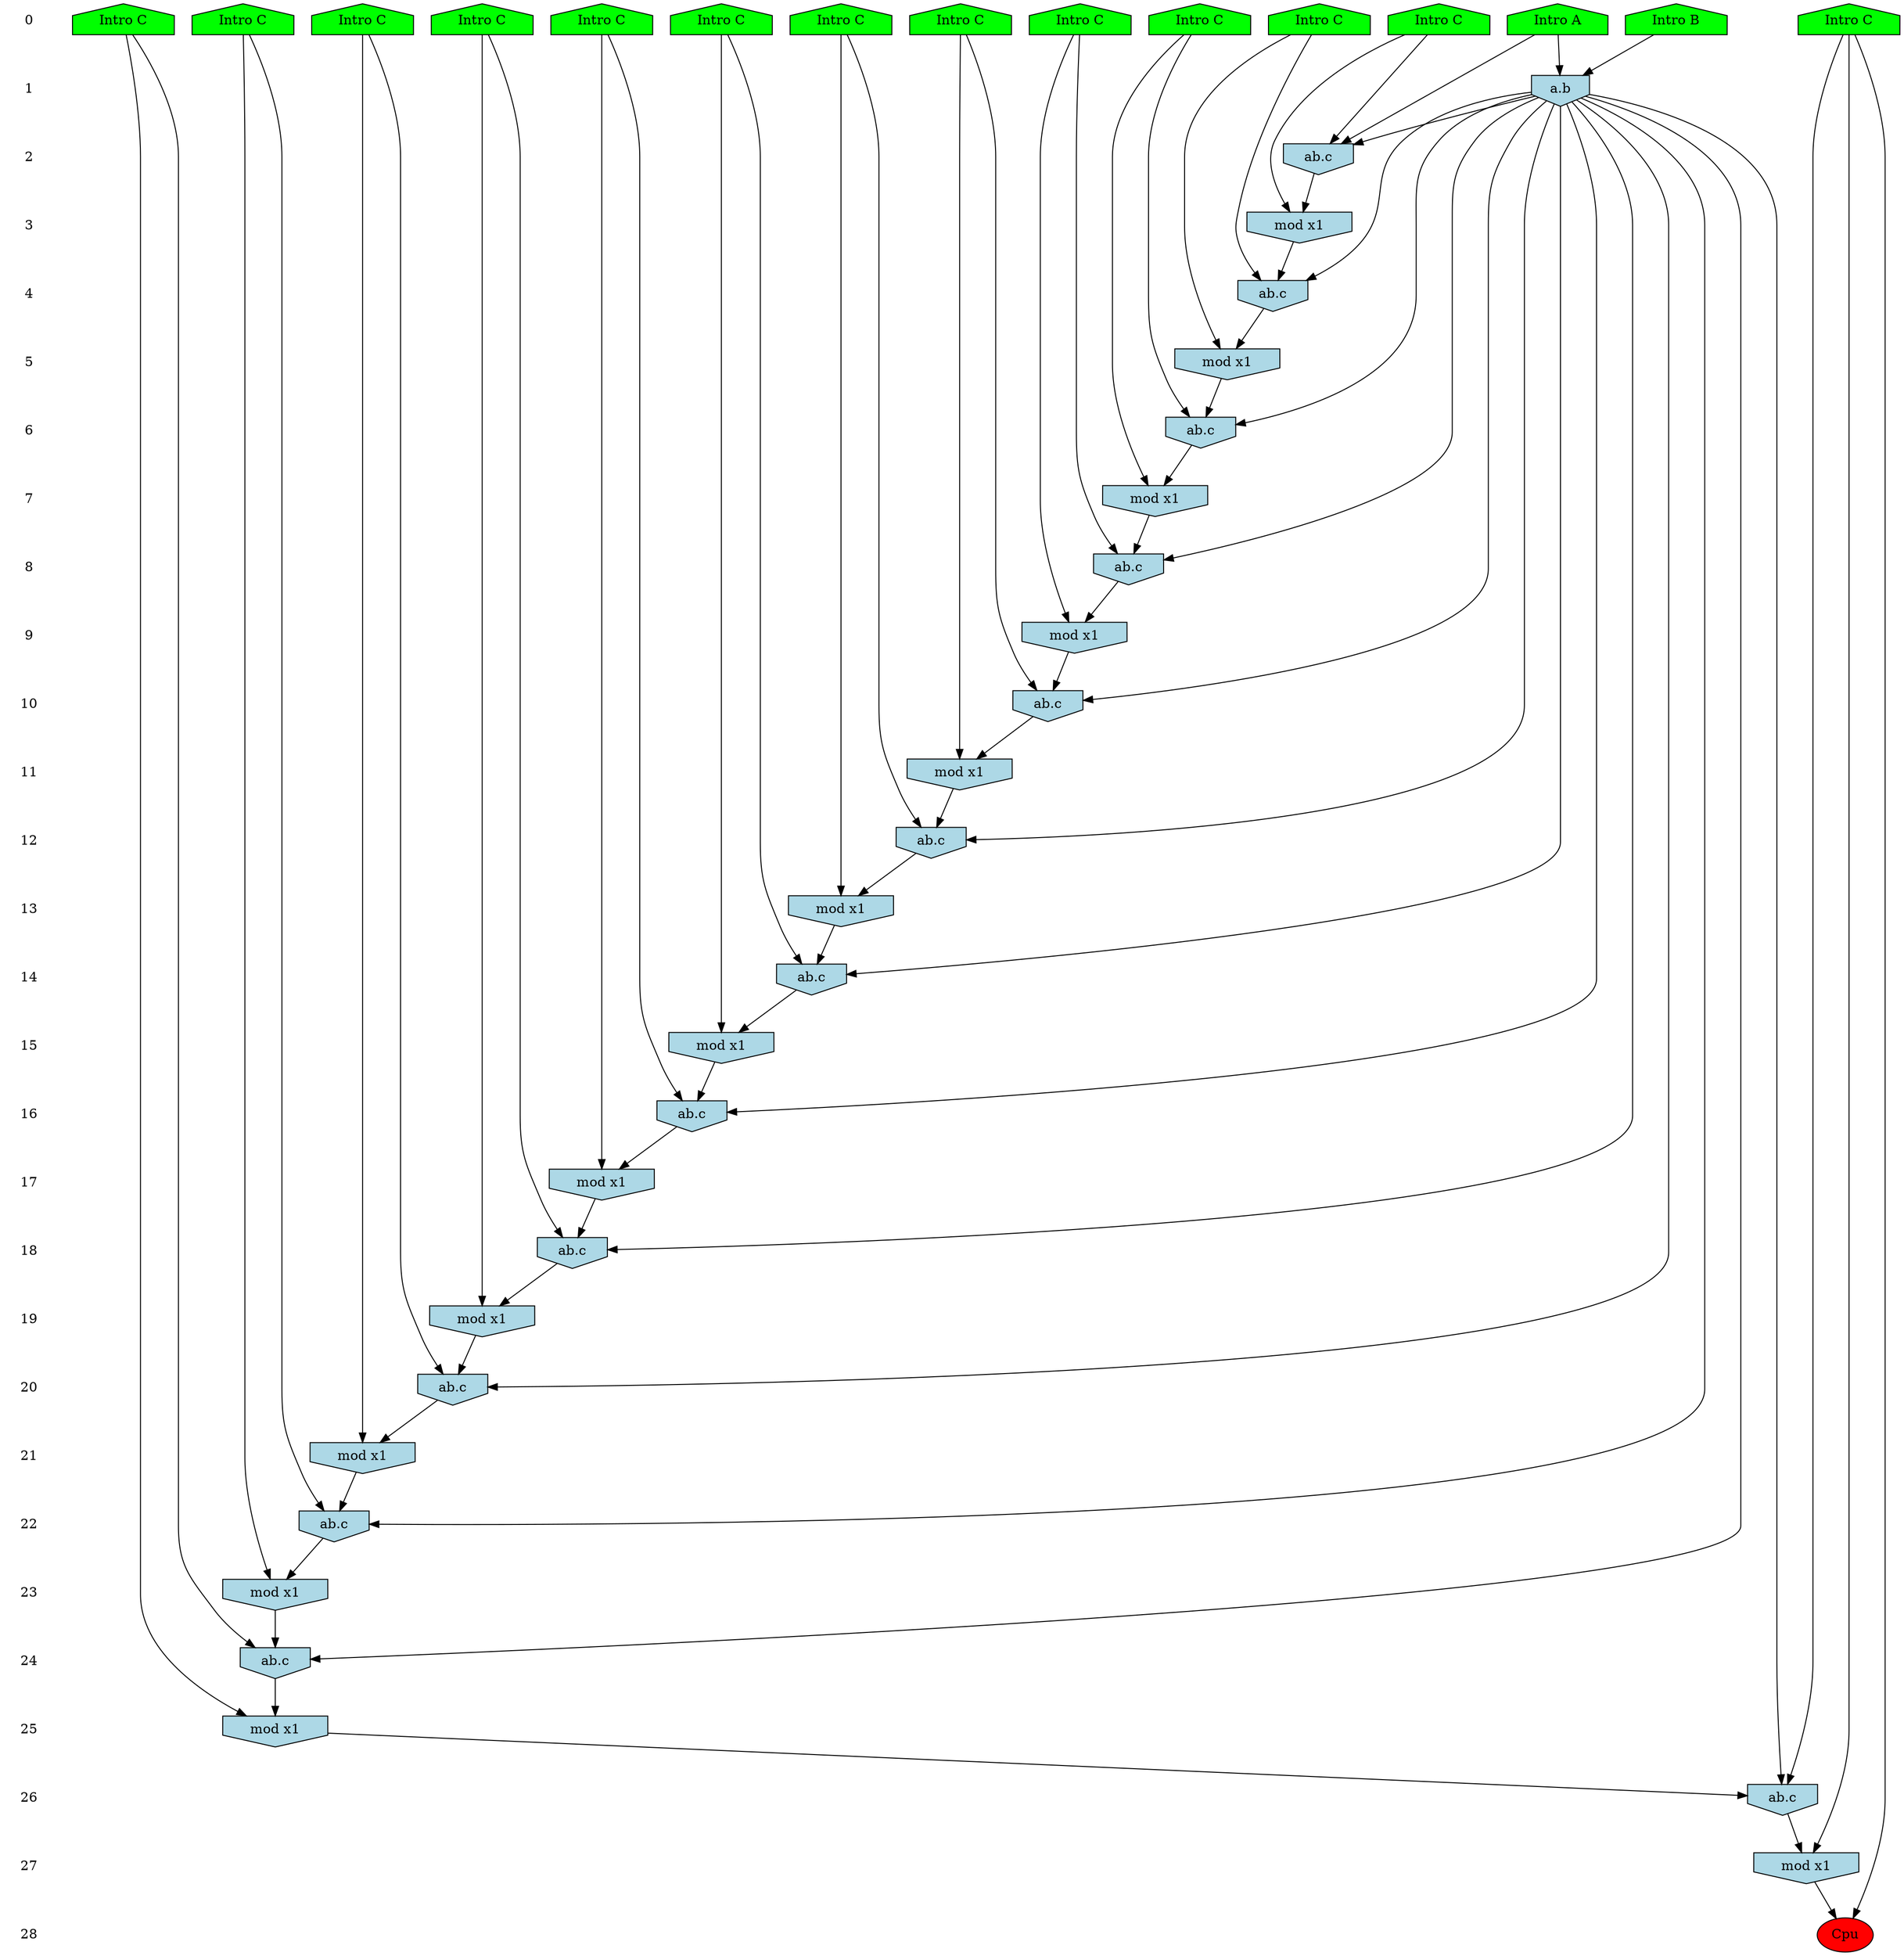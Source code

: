 /* Compression of 3 causal flows obtained in average at 1.836336E+01 t.u */
/* Compressed causal flows were: [2836;3249;3793] */
digraph G{
 ranksep=.5 ; 
{ rank = same ; "0" [shape=plaintext] ; node_1 [label ="Intro A", shape=house, style=filled, fillcolor=green] ;
node_2 [label ="Intro B", shape=house, style=filled, fillcolor=green] ;
node_3 [label ="Intro C", shape=house, style=filled, fillcolor=green] ;
node_4 [label ="Intro C", shape=house, style=filled, fillcolor=green] ;
node_5 [label ="Intro C", shape=house, style=filled, fillcolor=green] ;
node_6 [label ="Intro C", shape=house, style=filled, fillcolor=green] ;
node_7 [label ="Intro C", shape=house, style=filled, fillcolor=green] ;
node_8 [label ="Intro C", shape=house, style=filled, fillcolor=green] ;
node_9 [label ="Intro C", shape=house, style=filled, fillcolor=green] ;
node_10 [label ="Intro C", shape=house, style=filled, fillcolor=green] ;
node_11 [label ="Intro C", shape=house, style=filled, fillcolor=green] ;
node_12 [label ="Intro C", shape=house, style=filled, fillcolor=green] ;
node_13 [label ="Intro C", shape=house, style=filled, fillcolor=green] ;
node_14 [label ="Intro C", shape=house, style=filled, fillcolor=green] ;
node_15 [label ="Intro C", shape=house, style=filled, fillcolor=green] ;
}
{ rank = same ; "1" [shape=plaintext] ; node_16 [label="a.b", shape=invhouse, style=filled, fillcolor = lightblue] ;
}
{ rank = same ; "2" [shape=plaintext] ; node_17 [label="ab.c", shape=invhouse, style=filled, fillcolor = lightblue] ;
}
{ rank = same ; "3" [shape=plaintext] ; node_18 [label="mod x1", shape=invhouse, style=filled, fillcolor = lightblue] ;
}
{ rank = same ; "4" [shape=plaintext] ; node_19 [label="ab.c", shape=invhouse, style=filled, fillcolor = lightblue] ;
}
{ rank = same ; "5" [shape=plaintext] ; node_20 [label="mod x1", shape=invhouse, style=filled, fillcolor = lightblue] ;
}
{ rank = same ; "6" [shape=plaintext] ; node_21 [label="ab.c", shape=invhouse, style=filled, fillcolor = lightblue] ;
}
{ rank = same ; "7" [shape=plaintext] ; node_22 [label="mod x1", shape=invhouse, style=filled, fillcolor = lightblue] ;
}
{ rank = same ; "8" [shape=plaintext] ; node_23 [label="ab.c", shape=invhouse, style=filled, fillcolor = lightblue] ;
}
{ rank = same ; "9" [shape=plaintext] ; node_24 [label="mod x1", shape=invhouse, style=filled, fillcolor = lightblue] ;
}
{ rank = same ; "10" [shape=plaintext] ; node_25 [label="ab.c", shape=invhouse, style=filled, fillcolor = lightblue] ;
}
{ rank = same ; "11" [shape=plaintext] ; node_26 [label="mod x1", shape=invhouse, style=filled, fillcolor = lightblue] ;
}
{ rank = same ; "12" [shape=plaintext] ; node_27 [label="ab.c", shape=invhouse, style=filled, fillcolor = lightblue] ;
}
{ rank = same ; "13" [shape=plaintext] ; node_28 [label="mod x1", shape=invhouse, style=filled, fillcolor = lightblue] ;
}
{ rank = same ; "14" [shape=plaintext] ; node_29 [label="ab.c", shape=invhouse, style=filled, fillcolor = lightblue] ;
}
{ rank = same ; "15" [shape=plaintext] ; node_30 [label="mod x1", shape=invhouse, style=filled, fillcolor = lightblue] ;
}
{ rank = same ; "16" [shape=plaintext] ; node_31 [label="ab.c", shape=invhouse, style=filled, fillcolor = lightblue] ;
}
{ rank = same ; "17" [shape=plaintext] ; node_32 [label="mod x1", shape=invhouse, style=filled, fillcolor = lightblue] ;
}
{ rank = same ; "18" [shape=plaintext] ; node_33 [label="ab.c", shape=invhouse, style=filled, fillcolor = lightblue] ;
}
{ rank = same ; "19" [shape=plaintext] ; node_34 [label="mod x1", shape=invhouse, style=filled, fillcolor = lightblue] ;
}
{ rank = same ; "20" [shape=plaintext] ; node_35 [label="ab.c", shape=invhouse, style=filled, fillcolor = lightblue] ;
}
{ rank = same ; "21" [shape=plaintext] ; node_36 [label="mod x1", shape=invhouse, style=filled, fillcolor = lightblue] ;
}
{ rank = same ; "22" [shape=plaintext] ; node_37 [label="ab.c", shape=invhouse, style=filled, fillcolor = lightblue] ;
}
{ rank = same ; "23" [shape=plaintext] ; node_38 [label="mod x1", shape=invhouse, style=filled, fillcolor = lightblue] ;
}
{ rank = same ; "24" [shape=plaintext] ; node_39 [label="ab.c", shape=invhouse, style=filled, fillcolor = lightblue] ;
}
{ rank = same ; "25" [shape=plaintext] ; node_40 [label="mod x1", shape=invhouse, style=filled, fillcolor = lightblue] ;
}
{ rank = same ; "26" [shape=plaintext] ; node_41 [label="ab.c", shape=invhouse, style=filled, fillcolor = lightblue] ;
}
{ rank = same ; "27" [shape=plaintext] ; node_42 [label="mod x1", shape=invhouse, style=filled, fillcolor = lightblue] ;
}
{ rank = same ; "28" [shape=plaintext] ; node_43 [label ="Cpu", style=filled, fillcolor=red] ;
}
"0" -> "1" [style="invis"]; 
"1" -> "2" [style="invis"]; 
"2" -> "3" [style="invis"]; 
"3" -> "4" [style="invis"]; 
"4" -> "5" [style="invis"]; 
"5" -> "6" [style="invis"]; 
"6" -> "7" [style="invis"]; 
"7" -> "8" [style="invis"]; 
"8" -> "9" [style="invis"]; 
"9" -> "10" [style="invis"]; 
"10" -> "11" [style="invis"]; 
"11" -> "12" [style="invis"]; 
"12" -> "13" [style="invis"]; 
"13" -> "14" [style="invis"]; 
"14" -> "15" [style="invis"]; 
"15" -> "16" [style="invis"]; 
"16" -> "17" [style="invis"]; 
"17" -> "18" [style="invis"]; 
"18" -> "19" [style="invis"]; 
"19" -> "20" [style="invis"]; 
"20" -> "21" [style="invis"]; 
"21" -> "22" [style="invis"]; 
"22" -> "23" [style="invis"]; 
"23" -> "24" [style="invis"]; 
"24" -> "25" [style="invis"]; 
"25" -> "26" [style="invis"]; 
"26" -> "27" [style="invis"]; 
"27" -> "28" [style="invis"]; 
node_1 -> node_16
node_2 -> node_16
node_1 -> node_17
node_15 -> node_17
node_16 -> node_17
node_15 -> node_18
node_17 -> node_18
node_11 -> node_19
node_16 -> node_19
node_18 -> node_19
node_11 -> node_20
node_19 -> node_20
node_3 -> node_21
node_16 -> node_21
node_20 -> node_21
node_3 -> node_22
node_21 -> node_22
node_14 -> node_23
node_16 -> node_23
node_22 -> node_23
node_14 -> node_24
node_23 -> node_24
node_9 -> node_25
node_16 -> node_25
node_24 -> node_25
node_9 -> node_26
node_25 -> node_26
node_5 -> node_27
node_16 -> node_27
node_26 -> node_27
node_5 -> node_28
node_27 -> node_28
node_10 -> node_29
node_16 -> node_29
node_28 -> node_29
node_10 -> node_30
node_29 -> node_30
node_12 -> node_31
node_16 -> node_31
node_30 -> node_31
node_12 -> node_32
node_31 -> node_32
node_4 -> node_33
node_16 -> node_33
node_32 -> node_33
node_4 -> node_34
node_33 -> node_34
node_13 -> node_35
node_16 -> node_35
node_34 -> node_35
node_13 -> node_36
node_35 -> node_36
node_8 -> node_37
node_16 -> node_37
node_36 -> node_37
node_8 -> node_38
node_37 -> node_38
node_7 -> node_39
node_16 -> node_39
node_38 -> node_39
node_7 -> node_40
node_39 -> node_40
node_6 -> node_41
node_16 -> node_41
node_40 -> node_41
node_6 -> node_42
node_41 -> node_42
node_6 -> node_43
node_42 -> node_43
}
/*
 Dot generation time: 0.000192
*/
